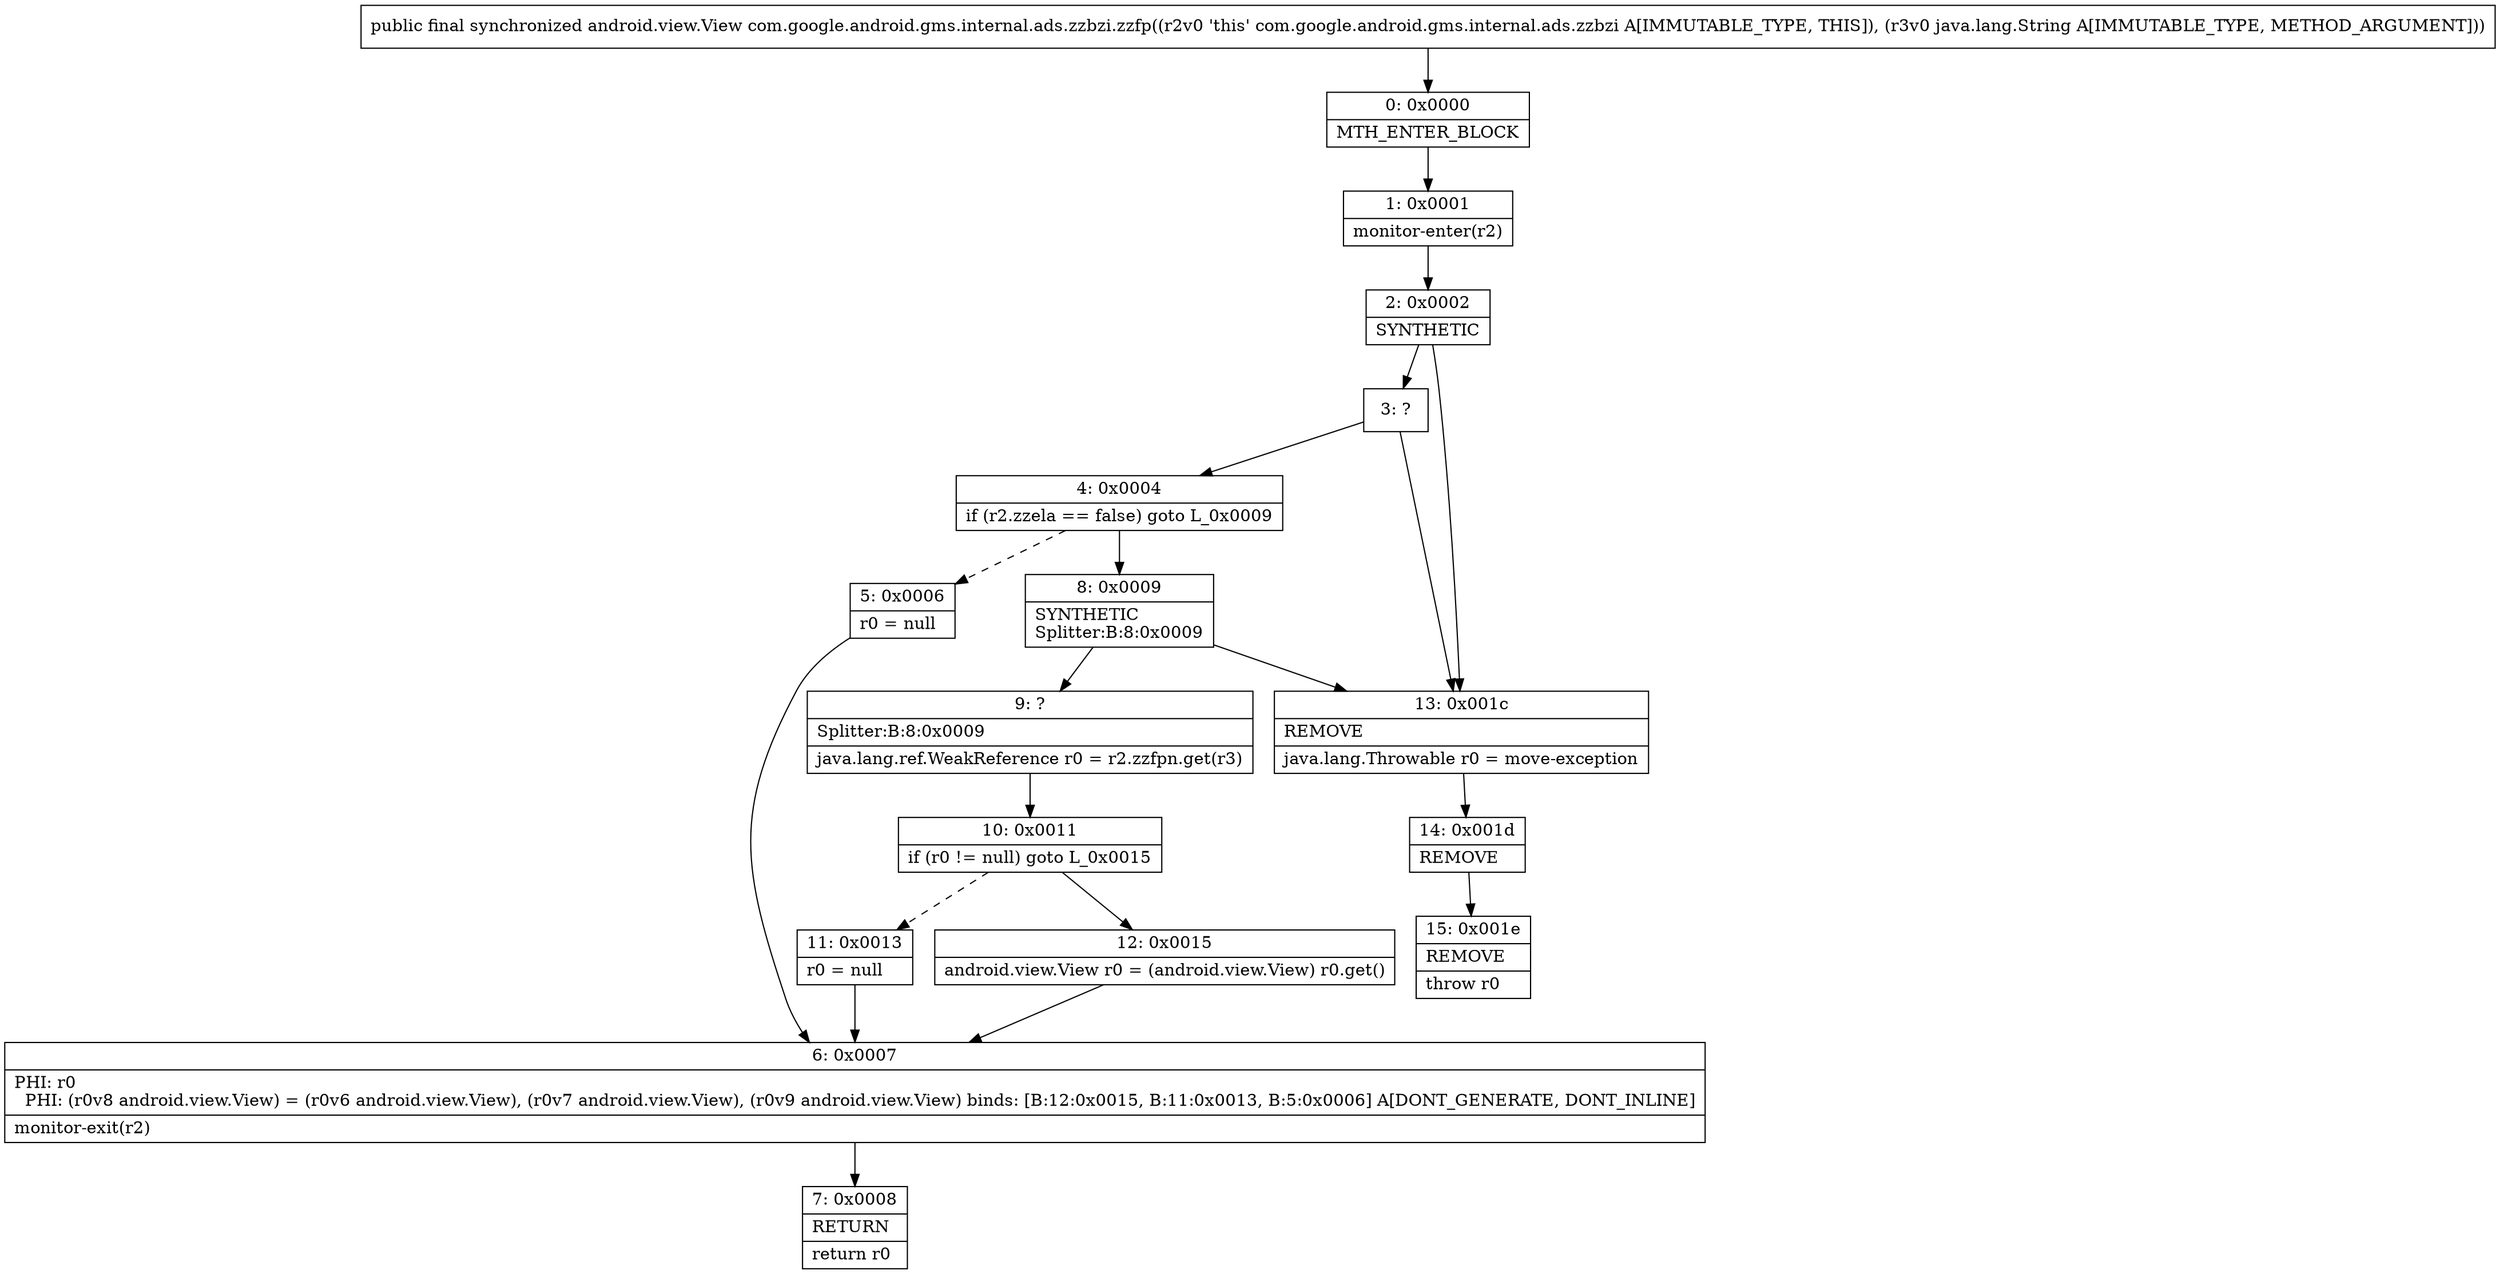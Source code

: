 digraph "CFG forcom.google.android.gms.internal.ads.zzbzi.zzfp(Ljava\/lang\/String;)Landroid\/view\/View;" {
Node_0 [shape=record,label="{0\:\ 0x0000|MTH_ENTER_BLOCK\l}"];
Node_1 [shape=record,label="{1\:\ 0x0001|monitor\-enter(r2)\l}"];
Node_2 [shape=record,label="{2\:\ 0x0002|SYNTHETIC\l}"];
Node_3 [shape=record,label="{3\:\ ?}"];
Node_4 [shape=record,label="{4\:\ 0x0004|if (r2.zzela == false) goto L_0x0009\l}"];
Node_5 [shape=record,label="{5\:\ 0x0006|r0 = null\l}"];
Node_6 [shape=record,label="{6\:\ 0x0007|PHI: r0 \l  PHI: (r0v8 android.view.View) = (r0v6 android.view.View), (r0v7 android.view.View), (r0v9 android.view.View) binds: [B:12:0x0015, B:11:0x0013, B:5:0x0006] A[DONT_GENERATE, DONT_INLINE]\l|monitor\-exit(r2)\l}"];
Node_7 [shape=record,label="{7\:\ 0x0008|RETURN\l|return r0\l}"];
Node_8 [shape=record,label="{8\:\ 0x0009|SYNTHETIC\lSplitter:B:8:0x0009\l}"];
Node_9 [shape=record,label="{9\:\ ?|Splitter:B:8:0x0009\l|java.lang.ref.WeakReference r0 = r2.zzfpn.get(r3)\l}"];
Node_10 [shape=record,label="{10\:\ 0x0011|if (r0 != null) goto L_0x0015\l}"];
Node_11 [shape=record,label="{11\:\ 0x0013|r0 = null\l}"];
Node_12 [shape=record,label="{12\:\ 0x0015|android.view.View r0 = (android.view.View) r0.get()\l}"];
Node_13 [shape=record,label="{13\:\ 0x001c|REMOVE\l|java.lang.Throwable r0 = move\-exception\l}"];
Node_14 [shape=record,label="{14\:\ 0x001d|REMOVE\l}"];
Node_15 [shape=record,label="{15\:\ 0x001e|REMOVE\l|throw r0\l}"];
MethodNode[shape=record,label="{public final synchronized android.view.View com.google.android.gms.internal.ads.zzbzi.zzfp((r2v0 'this' com.google.android.gms.internal.ads.zzbzi A[IMMUTABLE_TYPE, THIS]), (r3v0 java.lang.String A[IMMUTABLE_TYPE, METHOD_ARGUMENT])) }"];
MethodNode -> Node_0;
Node_0 -> Node_1;
Node_1 -> Node_2;
Node_2 -> Node_3;
Node_2 -> Node_13;
Node_3 -> Node_4;
Node_3 -> Node_13;
Node_4 -> Node_5[style=dashed];
Node_4 -> Node_8;
Node_5 -> Node_6;
Node_6 -> Node_7;
Node_8 -> Node_9;
Node_8 -> Node_13;
Node_9 -> Node_10;
Node_10 -> Node_11[style=dashed];
Node_10 -> Node_12;
Node_11 -> Node_6;
Node_12 -> Node_6;
Node_13 -> Node_14;
Node_14 -> Node_15;
}

